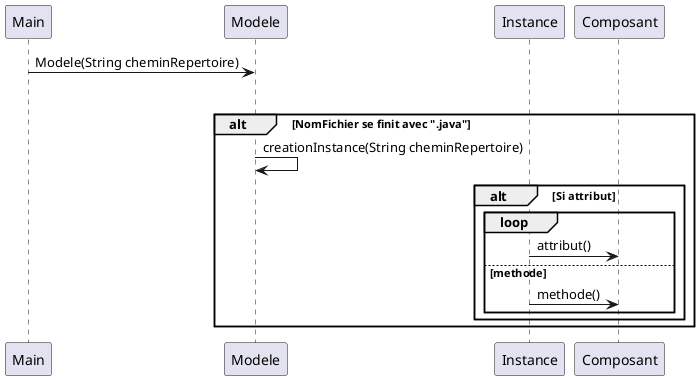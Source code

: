 @startuml
'https://plantuml.com/sequence-diagram

participant Main
participant Modele
participant Instance
participant Composant



 Main -> Modele: Modele(String cheminRepertoire)

loop Instance instance : List<Fichier>
alt NomFichier se finit avec ".java"
Modele->Modele:creationInstance(String cheminRepertoire)
alt Si attribut
loop
Instance->Composant:attribut()
else  methode
Instance->Composant:methode()
end
end
end
@enduml